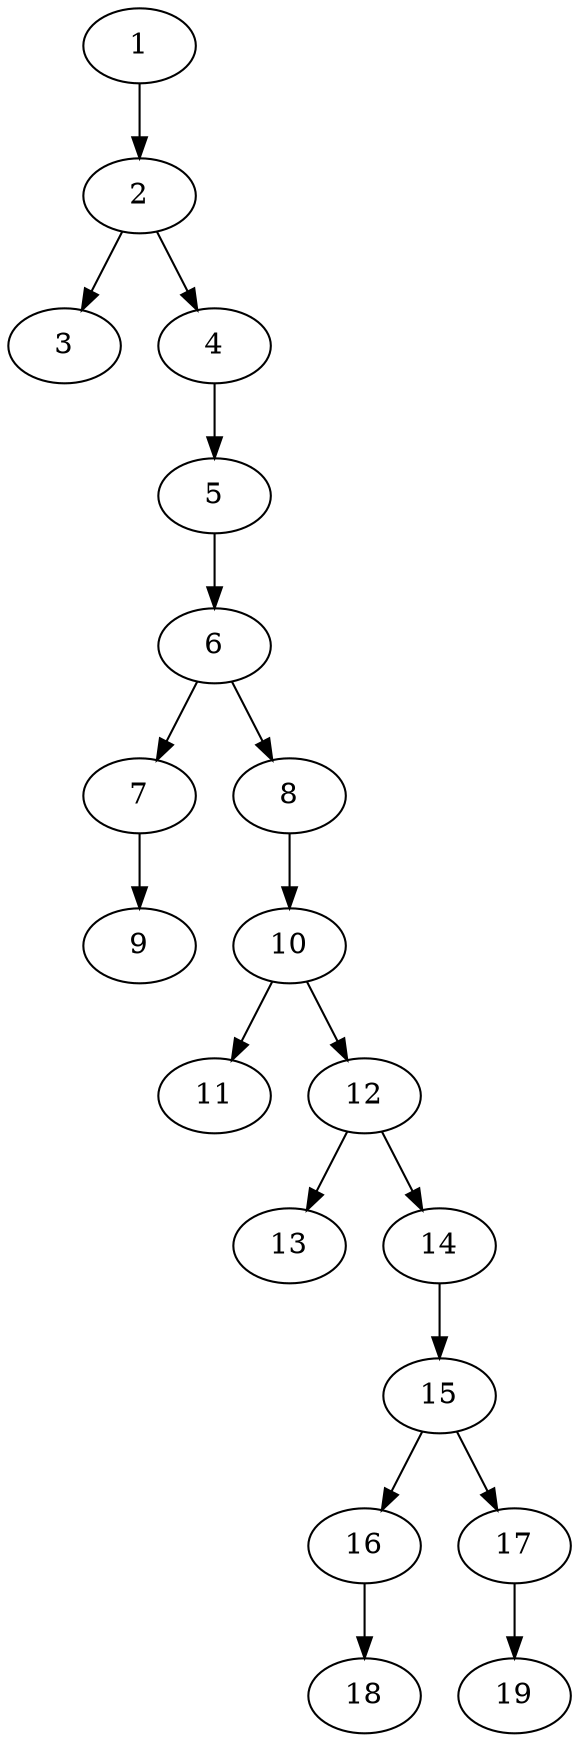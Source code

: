 // DAG (tier=1-easy, mode=data, n=19, ccr=0.309, fat=0.372, density=0.380, regular=0.779, jump=0.025, mindata=1048576, maxdata=8388608)
// DAG automatically generated by daggen at Sun Aug 24 16:33:33 2025
// /home/ermia/Project/Environments/daggen/bin/daggen --dot --ccr 0.309 --fat 0.372 --regular 0.779 --density 0.380 --jump 0.025 --mindata 1048576 --maxdata 8388608 -n 19 
digraph G {
  1 [size="35334273879476756", alpha="0.07", expect_size="17667136939738378"]
  1 -> 2 [size ="27969934327808"]
  2 [size="146236575099912192000", alpha="0.14", expect_size="73118287549956096000"]
  2 -> 3 [size ="222055052083200"]
  2 -> 4 [size ="222055052083200"]
  3 [size="131022203612299264000", alpha="0.04", expect_size="65511101806149632000"]
  4 [size="1374677341737018", alpha="0.11", expect_size="687338670868509"]
  4 -> 5 [size ="110049175273472"]
  5 [size="283856607621853216768", alpha="0.04", expect_size="141928303810926608384"]
  5 -> 6 [size ="345532836872192"]
  6 [size="11987605776236544000", alpha="0.06", expect_size="5993802888118272000"]
  6 -> 7 [size ="41902984396800"]
  6 -> 8 [size ="41902984396800"]
  7 [size="74400259250846256", alpha="0.01", expect_size="37200129625423128"]
  7 -> 9 [size ="28277125152768"]
  8 [size="25890622675989037056", alpha="0.07", expect_size="12945311337994518528"]
  8 -> 10 [size ="70014015111168"]
  9 [size="630196110669380864", alpha="0.08", expect_size="315098055334690432"]
  10 [size="258886033685532901376", alpha="0.05", expect_size="129443016842766450688"]
  10 -> 11 [size ="324959373099008"]
  10 -> 12 [size ="324959373099008"]
  11 [size="27988135191248896000", alpha="0.13", expect_size="13994067595624448000"]
  12 [size="48363497610478092288", alpha="0.02", expect_size="24181748805239046144"]
  12 -> 13 [size ="106194442125312"]
  12 -> 14 [size ="106194442125312"]
  13 [size="47391963984772280", alpha="0.08", expect_size="23695981992386140"]
  14 [size="12531677158490482", alpha="0.15", expect_size="6265838579245241"]
  14 -> 15 [size ="256531182387200"]
  15 [size="508365056157458880", alpha="0.19", expect_size="254182528078729440"]
  15 -> 16 [size ="316247166156800"]
  15 -> 17 [size ="316247166156800"]
  16 [size="676089247059594624", alpha="0.16", expect_size="338044623529797312"]
  16 -> 18 [size ="507096596480000"]
  17 [size="349980522165024325632", alpha="0.11", expect_size="174990261082512162816"]
  17 -> 19 [size ="397300614561792"]
  18 [size="24260136176542800", alpha="0.07", expect_size="12130068088271400"]
  19 [size="6176765662013664", alpha="0.19", expect_size="3088382831006832"]
}